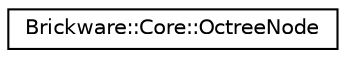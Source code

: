 digraph "Graphical Class Hierarchy"
{
  edge [fontname="Helvetica",fontsize="10",labelfontname="Helvetica",labelfontsize="10"];
  node [fontname="Helvetica",fontsize="10",shape=record];
  rankdir="LR";
  Node1 [label="Brickware::Core::OctreeNode",height=0.2,width=0.4,color="black", fillcolor="white", style="filled",URL="$classBrickware_1_1Core_1_1OctreeNode.html"];
}
